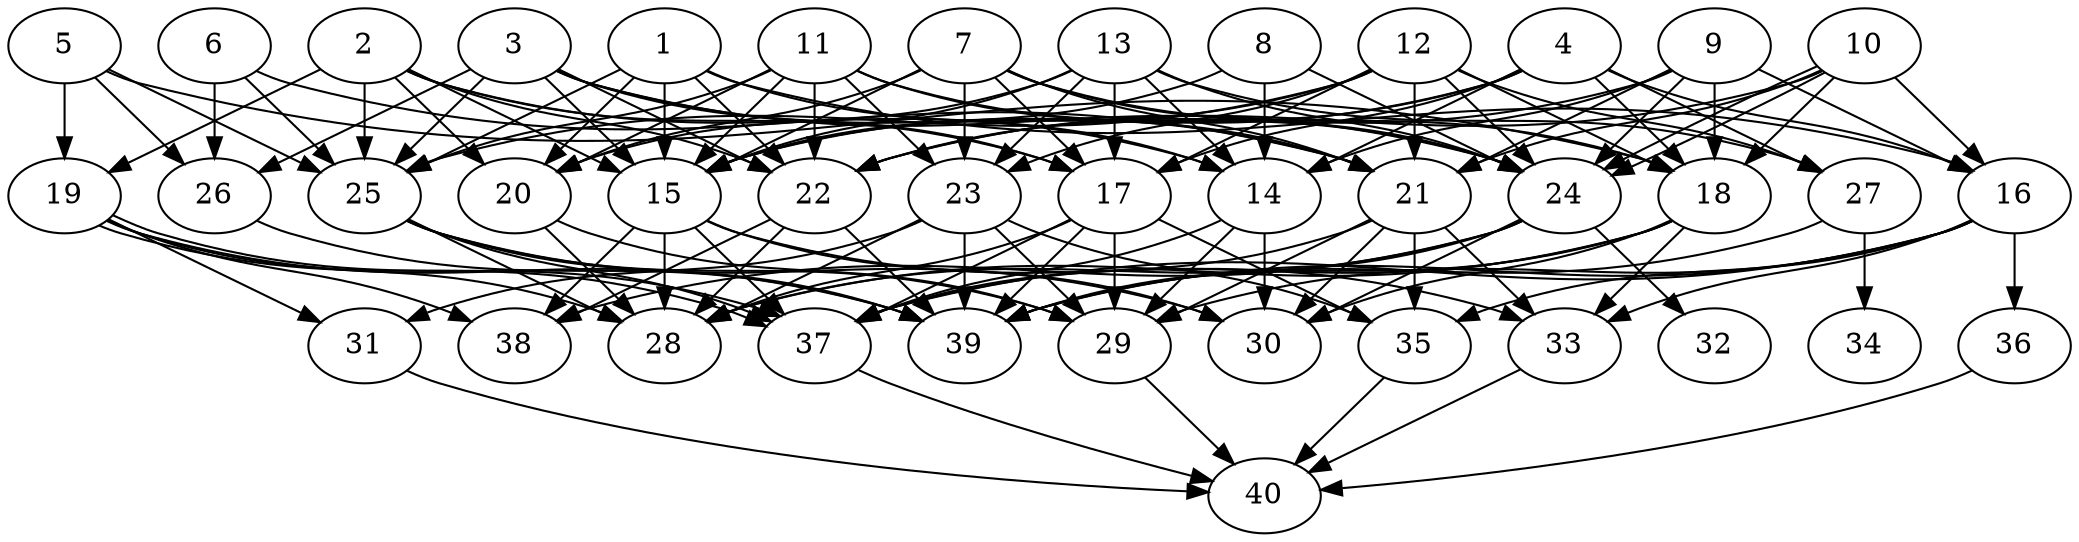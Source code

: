 // DAG automatically generated by daggen at Thu Oct  3 14:06:50 2019
// ./daggen --dot -n 40 --ccr 0.5 --fat 0.7 --regular 0.7 --density 0.7 --mindata 5242880 --maxdata 52428800 
digraph G {
  1 [size="99518464", alpha="0.06", expect_size="49759232"] 
  1 -> 14 [size ="49759232"]
  1 -> 15 [size ="49759232"]
  1 -> 16 [size ="49759232"]
  1 -> 20 [size ="49759232"]
  1 -> 22 [size ="49759232"]
  1 -> 25 [size ="49759232"]
  2 [size="76914688", alpha="0.12", expect_size="38457344"] 
  2 -> 14 [size ="38457344"]
  2 -> 15 [size ="38457344"]
  2 -> 17 [size ="38457344"]
  2 -> 19 [size ="38457344"]
  2 -> 20 [size ="38457344"]
  2 -> 22 [size ="38457344"]
  2 -> 25 [size ="38457344"]
  3 [size="26236928", alpha="0.05", expect_size="13118464"] 
  3 -> 15 [size ="13118464"]
  3 -> 17 [size ="13118464"]
  3 -> 21 [size ="13118464"]
  3 -> 22 [size ="13118464"]
  3 -> 24 [size ="13118464"]
  3 -> 25 [size ="13118464"]
  3 -> 26 [size ="13118464"]
  4 [size="51501056", alpha="0.06", expect_size="25750528"] 
  4 -> 14 [size ="25750528"]
  4 -> 15 [size ="25750528"]
  4 -> 16 [size ="25750528"]
  4 -> 17 [size ="25750528"]
  4 -> 18 [size ="25750528"]
  4 -> 22 [size ="25750528"]
  4 -> 27 [size ="25750528"]
  5 [size="91750400", alpha="0.11", expect_size="45875200"] 
  5 -> 18 [size ="45875200"]
  5 -> 19 [size ="45875200"]
  5 -> 25 [size ="45875200"]
  5 -> 26 [size ="45875200"]
  6 [size="84942848", alpha="0.14", expect_size="42471424"] 
  6 -> 21 [size ="42471424"]
  6 -> 25 [size ="42471424"]
  6 -> 26 [size ="42471424"]
  7 [size="13234176", alpha="0.02", expect_size="6617088"] 
  7 -> 15 [size ="6617088"]
  7 -> 17 [size ="6617088"]
  7 -> 18 [size ="6617088"]
  7 -> 20 [size ="6617088"]
  7 -> 21 [size ="6617088"]
  7 -> 23 [size ="6617088"]
  7 -> 24 [size ="6617088"]
  8 [size="58025984", alpha="0.12", expect_size="29012992"] 
  8 -> 14 [size ="29012992"]
  8 -> 15 [size ="29012992"]
  8 -> 24 [size ="29012992"]
  9 [size="103043072", alpha="0.00", expect_size="51521536"] 
  9 -> 14 [size ="51521536"]
  9 -> 16 [size ="51521536"]
  9 -> 18 [size ="51521536"]
  9 -> 21 [size ="51521536"]
  9 -> 22 [size ="51521536"]
  9 -> 24 [size ="51521536"]
  10 [size="65875968", alpha="0.09", expect_size="32937984"] 
  10 -> 16 [size ="32937984"]
  10 -> 18 [size ="32937984"]
  10 -> 21 [size ="32937984"]
  10 -> 22 [size ="32937984"]
  10 -> 24 [size ="32937984"]
  10 -> 24 [size ="32937984"]
  11 [size="33372160", alpha="0.13", expect_size="16686080"] 
  11 -> 15 [size ="16686080"]
  11 -> 20 [size ="16686080"]
  11 -> 21 [size ="16686080"]
  11 -> 22 [size ="16686080"]
  11 -> 23 [size ="16686080"]
  11 -> 24 [size ="16686080"]
  11 -> 25 [size ="16686080"]
  12 [size="62705664", alpha="0.07", expect_size="31352832"] 
  12 -> 15 [size ="31352832"]
  12 -> 17 [size ="31352832"]
  12 -> 18 [size ="31352832"]
  12 -> 21 [size ="31352832"]
  12 -> 23 [size ="31352832"]
  12 -> 24 [size ="31352832"]
  12 -> 25 [size ="31352832"]
  12 -> 27 [size ="31352832"]
  13 [size="25370624", alpha="0.03", expect_size="12685312"] 
  13 -> 14 [size ="12685312"]
  13 -> 15 [size ="12685312"]
  13 -> 17 [size ="12685312"]
  13 -> 20 [size ="12685312"]
  13 -> 23 [size ="12685312"]
  13 -> 24 [size ="12685312"]
  13 -> 27 [size ="12685312"]
  14 [size="50450432", alpha="0.10", expect_size="25225216"] 
  14 -> 29 [size ="25225216"]
  14 -> 30 [size ="25225216"]
  14 -> 37 [size ="25225216"]
  15 [size="78532608", alpha="0.14", expect_size="39266304"] 
  15 -> 28 [size ="39266304"]
  15 -> 30 [size ="39266304"]
  15 -> 33 [size ="39266304"]
  15 -> 37 [size ="39266304"]
  15 -> 38 [size ="39266304"]
  16 [size="35026944", alpha="0.02", expect_size="17513472"] 
  16 -> 29 [size ="17513472"]
  16 -> 33 [size ="17513472"]
  16 -> 35 [size ="17513472"]
  16 -> 36 [size ="17513472"]
  16 -> 37 [size ="17513472"]
  16 -> 39 [size ="17513472"]
  17 [size="101646336", alpha="0.12", expect_size="50823168"] 
  17 -> 28 [size ="50823168"]
  17 -> 29 [size ="50823168"]
  17 -> 35 [size ="50823168"]
  17 -> 37 [size ="50823168"]
  17 -> 39 [size ="50823168"]
  18 [size="16285696", alpha="0.17", expect_size="8142848"] 
  18 -> 28 [size ="8142848"]
  18 -> 30 [size ="8142848"]
  18 -> 33 [size ="8142848"]
  18 -> 37 [size ="8142848"]
  18 -> 39 [size ="8142848"]
  19 [size="72974336", alpha="0.16", expect_size="36487168"] 
  19 -> 28 [size ="36487168"]
  19 -> 31 [size ="36487168"]
  19 -> 37 [size ="36487168"]
  19 -> 37 [size ="36487168"]
  19 -> 38 [size ="36487168"]
  19 -> 39 [size ="36487168"]
  20 [size="74082304", alpha="0.08", expect_size="37041152"] 
  20 -> 28 [size ="37041152"]
  20 -> 29 [size ="37041152"]
  21 [size="21858304", alpha="0.20", expect_size="10929152"] 
  21 -> 29 [size ="10929152"]
  21 -> 30 [size ="10929152"]
  21 -> 33 [size ="10929152"]
  21 -> 35 [size ="10929152"]
  21 -> 37 [size ="10929152"]
  22 [size="81172480", alpha="0.05", expect_size="40586240"] 
  22 -> 28 [size ="40586240"]
  22 -> 38 [size ="40586240"]
  22 -> 39 [size ="40586240"]
  23 [size="20875264", alpha="0.13", expect_size="10437632"] 
  23 -> 28 [size ="10437632"]
  23 -> 29 [size ="10437632"]
  23 -> 31 [size ="10437632"]
  23 -> 35 [size ="10437632"]
  23 -> 39 [size ="10437632"]
  24 [size="35792896", alpha="0.11", expect_size="17896448"] 
  24 -> 28 [size ="17896448"]
  24 -> 30 [size ="17896448"]
  24 -> 32 [size ="17896448"]
  24 -> 38 [size ="17896448"]
  24 -> 39 [size ="17896448"]
  25 [size="82688000", alpha="0.05", expect_size="41344000"] 
  25 -> 28 [size ="41344000"]
  25 -> 29 [size ="41344000"]
  25 -> 30 [size ="41344000"]
  25 -> 37 [size ="41344000"]
  25 -> 39 [size ="41344000"]
  26 [size="52596736", alpha="0.15", expect_size="26298368"] 
  26 -> 39 [size ="26298368"]
  27 [size="63105024", alpha="0.06", expect_size="31552512"] 
  27 -> 34 [size ="31552512"]
  27 -> 39 [size ="31552512"]
  28 [size="27035648", alpha="0.07", expect_size="13517824"] 
  29 [size="12023808", alpha="0.08", expect_size="6011904"] 
  29 -> 40 [size ="6011904"]
  30 [size="87928832", alpha="0.20", expect_size="43964416"] 
  31 [size="33032192", alpha="0.17", expect_size="16516096"] 
  31 -> 40 [size ="16516096"]
  32 [size="30744576", alpha="0.05", expect_size="15372288"] 
  33 [size="53123072", alpha="0.17", expect_size="26561536"] 
  33 -> 40 [size ="26561536"]
  34 [size="21549056", alpha="0.16", expect_size="10774528"] 
  35 [size="71409664", alpha="0.11", expect_size="35704832"] 
  35 -> 40 [size ="35704832"]
  36 [size="95225856", alpha="0.10", expect_size="47612928"] 
  36 -> 40 [size ="47612928"]
  37 [size="73086976", alpha="0.09", expect_size="36543488"] 
  37 -> 40 [size ="36543488"]
  38 [size="102113280", alpha="0.09", expect_size="51056640"] 
  39 [size="41103360", alpha="0.02", expect_size="20551680"] 
  40 [size="76988416", alpha="0.09", expect_size="38494208"] 
}
